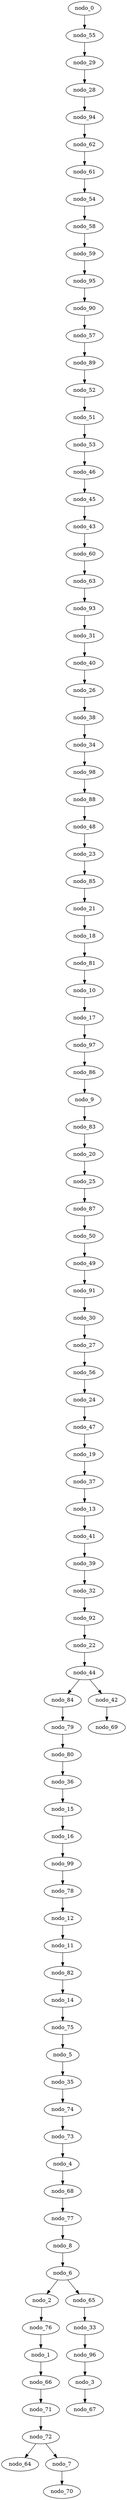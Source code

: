 digraph gen_geografico_100_dfs_i {
  nodo_27 -> nodo_56;
  nodo_22 -> nodo_44;
  nodo_81 -> nodo_10;
  nodo_45 -> nodo_43;
  nodo_75 -> nodo_5;
  nodo_62 -> nodo_61;
  nodo_40 -> nodo_26;
  nodo_88 -> nodo_48;
  nodo_2 -> nodo_76;
  nodo_19 -> nodo_37;
  nodo_0 -> nodo_55;
  nodo_31 -> nodo_40;
  nodo_17 -> nodo_97;
  nodo_92 -> nodo_22;
  nodo_78 -> nodo_12;
  nodo_98 -> nodo_88;
  nodo_32 -> nodo_92;
  nodo_86 -> nodo_9;
  nodo_51 -> nodo_53;
  nodo_80 -> nodo_36;
  nodo_95 -> nodo_90;
  nodo_48 -> nodo_23;
  nodo_84 -> nodo_79;
  nodo_83 -> nodo_20;
  nodo_39 -> nodo_32;
  nodo_35 -> nodo_74;
  nodo_20 -> nodo_25;
  nodo_12 -> nodo_11;
  nodo_37 -> nodo_13;
  nodo_54 -> nodo_58;
  nodo_55 -> nodo_29;
  nodo_3 -> nodo_67;
  nodo_79 -> nodo_80;
  nodo_34 -> nodo_98;
  nodo_94 -> nodo_62;
  nodo_74 -> nodo_73;
  nodo_99 -> nodo_78;
  nodo_23 -> nodo_85;
  nodo_36 -> nodo_15;
  nodo_44 -> nodo_42;
  nodo_6 -> nodo_2;
  nodo_68 -> nodo_77;
  nodo_28 -> nodo_94;
  nodo_13 -> nodo_41;
  nodo_6 -> nodo_65;
  nodo_60 -> nodo_63;
  nodo_24 -> nodo_47;
  nodo_52 -> nodo_51;
  nodo_71 -> nodo_72;
  nodo_77 -> nodo_8;
  nodo_30 -> nodo_27;
  nodo_97 -> nodo_86;
  nodo_73 -> nodo_4;
  nodo_96 -> nodo_3;
  nodo_10 -> nodo_17;
  nodo_43 -> nodo_60;
  nodo_59 -> nodo_95;
  nodo_38 -> nodo_34;
  nodo_47 -> nodo_19;
  nodo_93 -> nodo_31;
  nodo_1 -> nodo_66;
  nodo_26 -> nodo_38;
  nodo_41 -> nodo_39;
  nodo_25 -> nodo_87;
  nodo_56 -> nodo_24;
  nodo_82 -> nodo_14;
  nodo_46 -> nodo_45;
  nodo_50 -> nodo_49;
  nodo_89 -> nodo_52;
  nodo_66 -> nodo_71;
  nodo_14 -> nodo_75;
  nodo_61 -> nodo_54;
  nodo_11 -> nodo_82;
  nodo_4 -> nodo_68;
  nodo_5 -> nodo_35;
  nodo_16 -> nodo_99;
  nodo_57 -> nodo_89;
  nodo_33 -> nodo_96;
  nodo_72 -> nodo_64;
  nodo_53 -> nodo_46;
  nodo_58 -> nodo_59;
  nodo_76 -> nodo_1;
  nodo_72 -> nodo_7;
  nodo_63 -> nodo_93;
  nodo_42 -> nodo_69;
  nodo_9 -> nodo_83;
  nodo_18 -> nodo_81;
  nodo_91 -> nodo_30;
  nodo_29 -> nodo_28;
  nodo_49 -> nodo_91;
  nodo_15 -> nodo_16;
  nodo_44 -> nodo_84;
  nodo_8 -> nodo_6;
  nodo_85 -> nodo_21;
  nodo_90 -> nodo_57;
  nodo_65 -> nodo_33;
  nodo_87 -> nodo_50;
  nodo_7 -> nodo_70;
  nodo_21 -> nodo_18;
}